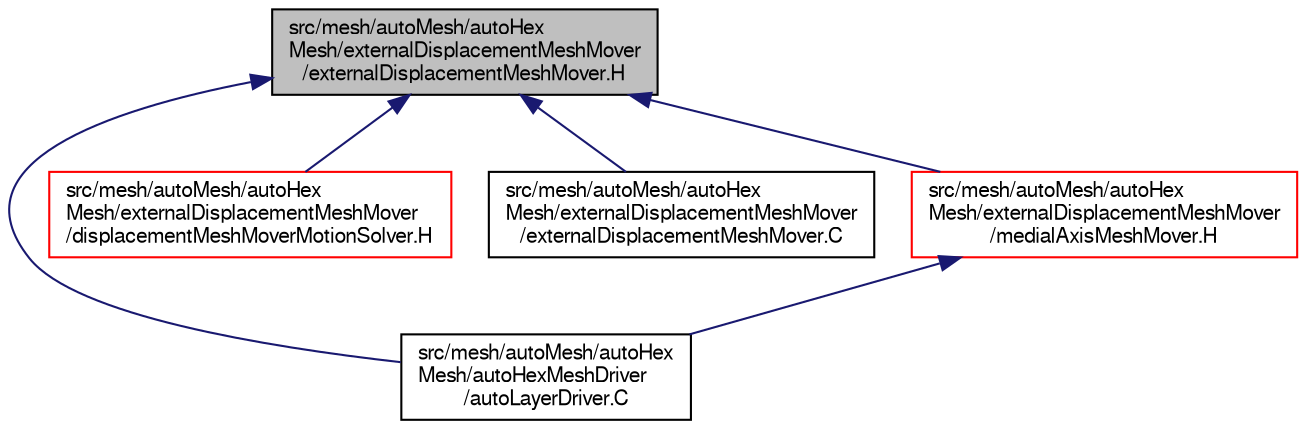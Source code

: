 digraph "src/mesh/autoMesh/autoHexMesh/externalDisplacementMeshMover/externalDisplacementMeshMover.H"
{
  bgcolor="transparent";
  edge [fontname="FreeSans",fontsize="10",labelfontname="FreeSans",labelfontsize="10"];
  node [fontname="FreeSans",fontsize="10",shape=record];
  Node1 [label="src/mesh/autoMesh/autoHex\lMesh/externalDisplacementMeshMover\l/externalDisplacementMeshMover.H",height=0.2,width=0.4,color="black", fillcolor="grey75", style="filled" fontcolor="black"];
  Node1 -> Node2 [dir="back",color="midnightblue",fontsize="10",style="solid",fontname="FreeSans"];
  Node2 [label="src/mesh/autoMesh/autoHex\lMesh/autoHexMeshDriver\l/autoLayerDriver.C",height=0.2,width=0.4,color="black",URL="$a06573.html",tooltip="All to do with adding cell layers. "];
  Node1 -> Node3 [dir="back",color="midnightblue",fontsize="10",style="solid",fontname="FreeSans"];
  Node3 [label="src/mesh/autoMesh/autoHex\lMesh/externalDisplacementMeshMover\l/displacementMeshMoverMotionSolver.H",height=0.2,width=0.4,color="red",URL="$a06592.html"];
  Node1 -> Node4 [dir="back",color="midnightblue",fontsize="10",style="solid",fontname="FreeSans"];
  Node4 [label="src/mesh/autoMesh/autoHex\lMesh/externalDisplacementMeshMover\l/externalDisplacementMeshMover.C",height=0.2,width=0.4,color="black",URL="$a06593.html"];
  Node1 -> Node5 [dir="back",color="midnightblue",fontsize="10",style="solid",fontname="FreeSans"];
  Node5 [label="src/mesh/autoMesh/autoHex\lMesh/externalDisplacementMeshMover\l/medialAxisMeshMover.H",height=0.2,width=0.4,color="red",URL="$a06596.html"];
  Node5 -> Node2 [dir="back",color="midnightblue",fontsize="10",style="solid",fontname="FreeSans"];
}
